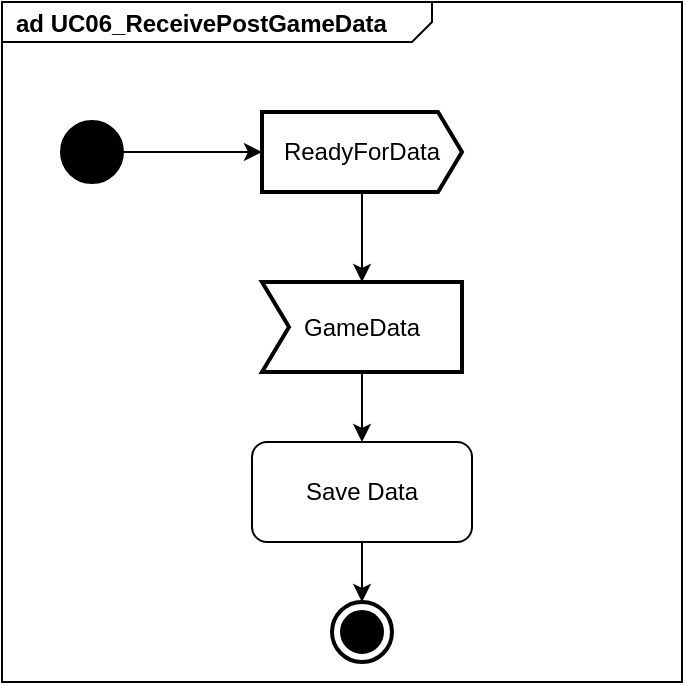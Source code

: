 <mxfile version="21.6.8" type="device">
  <diagram name="Page-1" id="3aPMYhJ3NoD7CjQIPagV">
    <mxGraphModel dx="1036" dy="606" grid="1" gridSize="10" guides="1" tooltips="1" connect="1" arrows="1" fold="1" page="1" pageScale="1" pageWidth="850" pageHeight="1100" math="0" shadow="0">
      <root>
        <mxCell id="0" />
        <mxCell id="1" parent="0" />
        <mxCell id="cktu-j9by9WxszYJwtv6-1" value="ad UC06_ReceivePostGameData" style="html=1;shape=mxgraph.sysml.package;labelX=215.6;align=left;spacingLeft=5;verticalAlign=top;spacingTop=-3;fontStyle=1;strokeWidth=1;recursiveResize=0;" parent="1" vertex="1">
          <mxGeometry x="100" y="340" width="340" height="340" as="geometry" />
        </mxCell>
        <mxCell id="cktu-j9by9WxszYJwtv6-11" style="edgeStyle=orthogonalEdgeStyle;rounded=0;orthogonalLoop=1;jettySize=auto;html=1;" parent="1" source="IdHGHU-bEJIdoSuuW4oi-8" target="cktu-j9by9WxszYJwtv6-10" edge="1">
          <mxGeometry relative="1" as="geometry">
            <mxPoint x="170" y="415" as="sourcePoint" />
          </mxGeometry>
        </mxCell>
        <mxCell id="cktu-j9by9WxszYJwtv6-14" style="edgeStyle=orthogonalEdgeStyle;rounded=0;orthogonalLoop=1;jettySize=auto;html=1;exitX=0.5;exitY=1;exitDx=0;exitDy=0;exitPerimeter=0;" parent="1" source="cktu-j9by9WxszYJwtv6-10" target="cktu-j9by9WxszYJwtv6-13" edge="1">
          <mxGeometry relative="1" as="geometry" />
        </mxCell>
        <mxCell id="cktu-j9by9WxszYJwtv6-10" value="ReadyForData" style="html=1;shape=mxgraph.sysml.sendSigAct;strokeWidth=2;whiteSpace=wrap;align=center;" parent="1" vertex="1">
          <mxGeometry x="230" y="395" width="100" height="40" as="geometry" />
        </mxCell>
        <mxCell id="cktu-j9by9WxszYJwtv6-16" style="edgeStyle=orthogonalEdgeStyle;rounded=0;orthogonalLoop=1;jettySize=auto;html=1;exitX=0.5;exitY=1;exitDx=0;exitDy=0;exitPerimeter=0;" parent="1" source="cktu-j9by9WxszYJwtv6-13" target="cktu-j9by9WxszYJwtv6-15" edge="1">
          <mxGeometry relative="1" as="geometry" />
        </mxCell>
        <mxCell id="cktu-j9by9WxszYJwtv6-13" value="GameData" style="html=1;shape=mxgraph.sysml.accEvent;strokeWidth=2;whiteSpace=wrap;align=center;" parent="1" vertex="1">
          <mxGeometry x="230" y="480" width="100" height="45" as="geometry" />
        </mxCell>
        <mxCell id="cktu-j9by9WxszYJwtv6-18" style="edgeStyle=orthogonalEdgeStyle;rounded=0;orthogonalLoop=1;jettySize=auto;html=1;exitX=0.5;exitY=1;exitDx=0;exitDy=0;" parent="1" source="cktu-j9by9WxszYJwtv6-15" edge="1">
          <mxGeometry relative="1" as="geometry">
            <mxPoint x="280" y="640" as="targetPoint" />
          </mxGeometry>
        </mxCell>
        <mxCell id="cktu-j9by9WxszYJwtv6-15" value="Save Data" style="shape=rect;html=1;rounded=1;whiteSpace=wrap;align=center;" parent="1" vertex="1">
          <mxGeometry x="225" y="560" width="110" height="50" as="geometry" />
        </mxCell>
        <mxCell id="IdHGHU-bEJIdoSuuW4oi-8" value="" style="shape=ellipse;html=1;fillColor=strokeColor;strokeWidth=2;verticalLabelPosition=bottom;verticalAlignment=top;perimeter=ellipsePerimeter;" vertex="1" parent="1">
          <mxGeometry x="130" y="400" width="30" height="30" as="geometry" />
        </mxCell>
        <mxCell id="IdHGHU-bEJIdoSuuW4oi-9" value="" style="html=1;shape=mxgraph.sysml.actFinal;strokeWidth=2;verticalLabelPosition=bottom;verticalAlignment=top;" vertex="1" parent="1">
          <mxGeometry x="265" y="640" width="30" height="30" as="geometry" />
        </mxCell>
      </root>
    </mxGraphModel>
  </diagram>
</mxfile>
